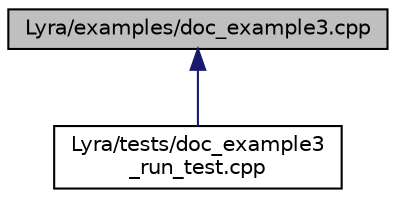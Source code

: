 digraph "Lyra/examples/doc_example3.cpp"
{
 // INTERACTIVE_SVG=YES
 // LATEX_PDF_SIZE
  edge [fontname="Helvetica",fontsize="10",labelfontname="Helvetica",labelfontsize="10"];
  node [fontname="Helvetica",fontsize="10",shape=record];
  Node1 [label="Lyra/examples/doc_example3.cpp",height=0.2,width=0.4,color="black", fillcolor="grey75", style="filled", fontcolor="black",tooltip=" "];
  Node1 -> Node2 [dir="back",color="midnightblue",fontsize="10",style="solid",fontname="Helvetica"];
  Node2 [label="Lyra/tests/doc_example3\l_run_test.cpp",height=0.2,width=0.4,color="black", fillcolor="white", style="filled",URL="$doc__example3__run__test_8cpp.html",tooltip=" "];
}
